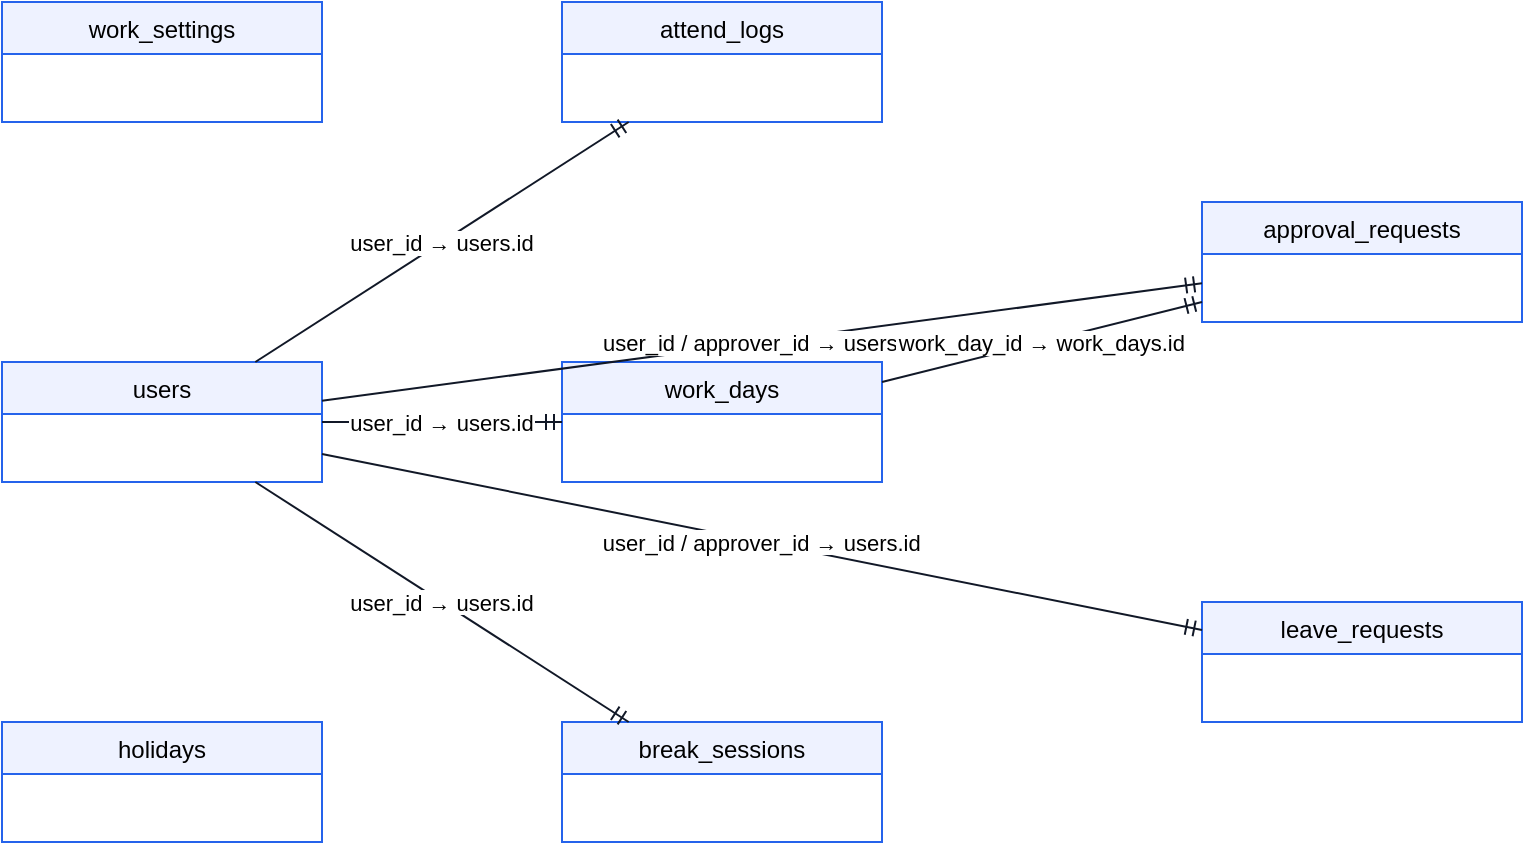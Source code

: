 <mxfile>
    <diagram id="yQXxYchViqLM1C8CpK09" name="ER Diagram (CrowFoot)">
        <mxGraphModel dx="575" dy="503" grid="1" gridSize="10" guides="1" tooltips="1" connect="1" arrows="1" fold="1" page="1" pageScale="1" pageWidth="827" pageHeight="1169" math="0" shadow="0">
            <root>
                <mxCell id="0"/>
                <mxCell id="1" parent="0"/>
                <mxCell id="JXRrq00v3o5EiI92fKZ0-31" value="users" style="shape=swimlane;childLayout=stackLayout;rounded=0;horizontal=1;startSize=26;fillColor=#EEF2FF;strokeColor=#2563EB;fontSize=12;" vertex="1" parent="1">
                    <mxGeometry x="60" y="240" width="160" height="60" as="geometry"/>
                </mxCell>
                <mxCell id="JXRrq00v3o5EiI92fKZ0-32" value="attend_logs" style="shape=swimlane;childLayout=stackLayout;rounded=0;horizontal=1;startSize=26;fillColor=#EEF2FF;strokeColor=#2563EB;fontSize=12;" vertex="1" parent="1">
                    <mxGeometry x="340" y="60" width="160" height="60" as="geometry"/>
                </mxCell>
                <mxCell id="JXRrq00v3o5EiI92fKZ0-33" value="work_days" style="shape=swimlane;childLayout=stackLayout;rounded=0;horizontal=1;startSize=26;fillColor=#EEF2FF;strokeColor=#2563EB;fontSize=12;" vertex="1" parent="1">
                    <mxGeometry x="340" y="240" width="160" height="60" as="geometry"/>
                </mxCell>
                <mxCell id="JXRrq00v3o5EiI92fKZ0-34" value="break_sessions" style="shape=swimlane;childLayout=stackLayout;rounded=0;horizontal=1;startSize=26;fillColor=#EEF2FF;strokeColor=#2563EB;fontSize=12;" vertex="1" parent="1">
                    <mxGeometry x="340" y="420" width="160" height="60" as="geometry"/>
                </mxCell>
                <mxCell id="JXRrq00v3o5EiI92fKZ0-35" value="approval_requests" style="shape=swimlane;childLayout=stackLayout;rounded=0;horizontal=1;startSize=26;fillColor=#EEF2FF;strokeColor=#2563EB;fontSize=12;" vertex="1" parent="1">
                    <mxGeometry x="660" y="160" width="160" height="60" as="geometry"/>
                </mxCell>
                <mxCell id="JXRrq00v3o5EiI92fKZ0-36" value="leave_requests" style="shape=swimlane;childLayout=stackLayout;rounded=0;horizontal=1;startSize=26;fillColor=#EEF2FF;strokeColor=#2563EB;fontSize=12;" vertex="1" parent="1">
                    <mxGeometry x="660" y="360" width="160" height="60" as="geometry"/>
                </mxCell>
                <mxCell id="JXRrq00v3o5EiI92fKZ0-37" value="work_settings" style="shape=swimlane;childLayout=stackLayout;rounded=0;horizontal=1;startSize=26;fillColor=#EEF2FF;strokeColor=#2563EB;fontSize=12;" vertex="1" parent="1">
                    <mxGeometry x="60" y="60" width="160" height="60" as="geometry"/>
                </mxCell>
                <mxCell id="JXRrq00v3o5EiI92fKZ0-38" value="holidays" style="shape=swimlane;childLayout=stackLayout;rounded=0;horizontal=1;startSize=26;fillColor=#EEF2FF;strokeColor=#2563EB;fontSize=12;" vertex="1" parent="1">
                    <mxGeometry x="60" y="420" width="160" height="60" as="geometry"/>
                </mxCell>
                <mxCell id="JXRrq00v3o5EiI92fKZ0-39" value="user_id → users.id " style="endArrow=ERcrowfootMany;startArrow=ERmandOne;strokeColor=#111827;fontSize=11;" edge="1" parent="1" source="JXRrq00v3o5EiI92fKZ0-32" target="JXRrq00v3o5EiI92fKZ0-31">
                    <mxGeometry relative="1" as="geometry"/>
                </mxCell>
                <mxCell id="JXRrq00v3o5EiI92fKZ0-40" value="user_id → users.id " style="endArrow=ERcrowfootMany;startArrow=ERmandOne;strokeColor=#111827;fontSize=11;" edge="1" parent="1" source="JXRrq00v3o5EiI92fKZ0-33" target="JXRrq00v3o5EiI92fKZ0-31">
                    <mxGeometry relative="1" as="geometry"/>
                </mxCell>
                <mxCell id="JXRrq00v3o5EiI92fKZ0-41" value="user_id → users.id " style="endArrow=ERcrowfootMany;startArrow=ERmandOne;strokeColor=#111827;fontSize=11;" edge="1" parent="1" source="JXRrq00v3o5EiI92fKZ0-34" target="JXRrq00v3o5EiI92fKZ0-31">
                    <mxGeometry relative="1" as="geometry"/>
                </mxCell>
                <mxCell id="JXRrq00v3o5EiI92fKZ0-42" value="user_id / approver_id → users.id " style="endArrow=ERcrowfootMany;startArrow=ERmandOne;strokeColor=#111827;fontSize=11;" edge="1" parent="1" source="JXRrq00v3o5EiI92fKZ0-35" target="JXRrq00v3o5EiI92fKZ0-31">
                    <mxGeometry relative="1" as="geometry"/>
                </mxCell>
                <mxCell id="JXRrq00v3o5EiI92fKZ0-43" value="work_day_id → work_days.id " style="endArrow=ERcrowfootMany;startArrow=ERmandOne;strokeColor=#111827;fontSize=11;" edge="1" parent="1" source="JXRrq00v3o5EiI92fKZ0-35" target="JXRrq00v3o5EiI92fKZ0-33">
                    <mxGeometry relative="1" as="geometry"/>
                </mxCell>
                <mxCell id="JXRrq00v3o5EiI92fKZ0-44" value="user_id / approver_id → users.id " style="endArrow=ERcrowfootMany;startArrow=ERmandOne;strokeColor=#111827;fontSize=11;" edge="1" parent="1" source="JXRrq00v3o5EiI92fKZ0-36" target="JXRrq00v3o5EiI92fKZ0-31">
                    <mxGeometry relative="1" as="geometry"/>
                </mxCell>
            </root>
        </mxGraphModel>
    </diagram>
</mxfile>